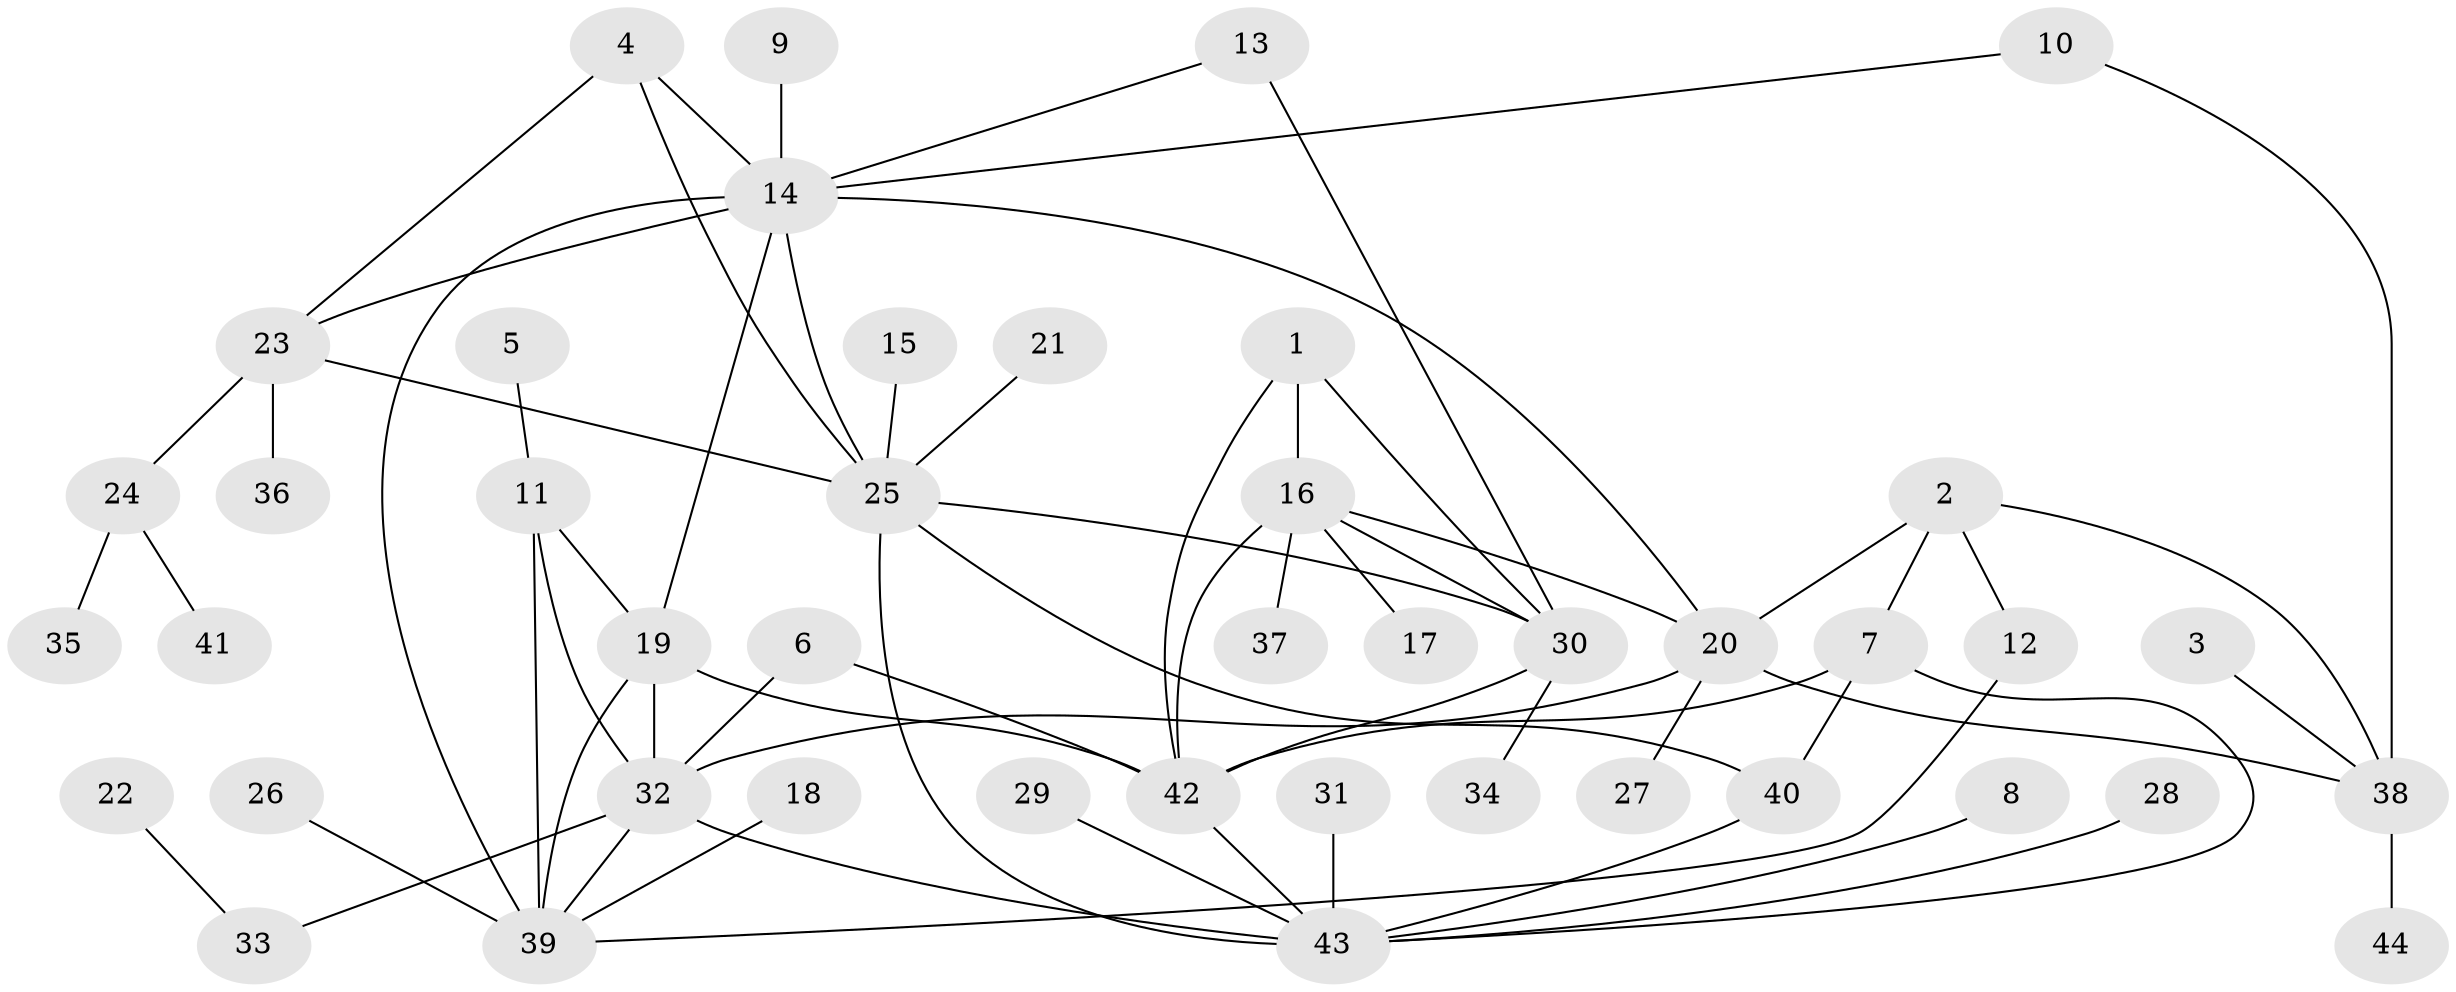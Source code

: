 // original degree distribution, {7: 0.022727272727272728, 13: 0.011363636363636364, 4: 0.06818181818181818, 3: 0.045454545454545456, 9: 0.056818181818181816, 6: 0.022727272727272728, 8: 0.045454545454545456, 1: 0.5227272727272727, 2: 0.20454545454545456}
// Generated by graph-tools (version 1.1) at 2025/02/03/09/25 03:02:36]
// undirected, 44 vertices, 67 edges
graph export_dot {
graph [start="1"]
  node [color=gray90,style=filled];
  1;
  2;
  3;
  4;
  5;
  6;
  7;
  8;
  9;
  10;
  11;
  12;
  13;
  14;
  15;
  16;
  17;
  18;
  19;
  20;
  21;
  22;
  23;
  24;
  25;
  26;
  27;
  28;
  29;
  30;
  31;
  32;
  33;
  34;
  35;
  36;
  37;
  38;
  39;
  40;
  41;
  42;
  43;
  44;
  1 -- 16 [weight=1.0];
  1 -- 30 [weight=1.0];
  1 -- 42 [weight=1.0];
  2 -- 7 [weight=1.0];
  2 -- 12 [weight=1.0];
  2 -- 20 [weight=2.0];
  2 -- 38 [weight=2.0];
  3 -- 38 [weight=1.0];
  4 -- 14 [weight=1.0];
  4 -- 23 [weight=1.0];
  4 -- 25 [weight=1.0];
  5 -- 11 [weight=1.0];
  6 -- 32 [weight=1.0];
  6 -- 42 [weight=1.0];
  7 -- 40 [weight=2.0];
  7 -- 42 [weight=1.0];
  7 -- 43 [weight=1.0];
  8 -- 43 [weight=1.0];
  9 -- 14 [weight=1.0];
  10 -- 14 [weight=1.0];
  10 -- 38 [weight=1.0];
  11 -- 19 [weight=1.0];
  11 -- 32 [weight=1.0];
  11 -- 39 [weight=1.0];
  12 -- 39 [weight=1.0];
  13 -- 14 [weight=1.0];
  13 -- 30 [weight=1.0];
  14 -- 19 [weight=1.0];
  14 -- 20 [weight=1.0];
  14 -- 23 [weight=1.0];
  14 -- 25 [weight=1.0];
  14 -- 39 [weight=1.0];
  15 -- 25 [weight=1.0];
  16 -- 17 [weight=1.0];
  16 -- 20 [weight=1.0];
  16 -- 30 [weight=1.0];
  16 -- 37 [weight=1.0];
  16 -- 42 [weight=1.0];
  18 -- 39 [weight=1.0];
  19 -- 32 [weight=1.0];
  19 -- 39 [weight=1.0];
  19 -- 42 [weight=1.0];
  20 -- 27 [weight=1.0];
  20 -- 32 [weight=1.0];
  20 -- 38 [weight=1.0];
  21 -- 25 [weight=1.0];
  22 -- 33 [weight=1.0];
  23 -- 24 [weight=1.0];
  23 -- 25 [weight=1.0];
  23 -- 36 [weight=1.0];
  24 -- 35 [weight=1.0];
  24 -- 41 [weight=1.0];
  25 -- 30 [weight=1.0];
  25 -- 40 [weight=1.0];
  25 -- 43 [weight=1.0];
  26 -- 39 [weight=1.0];
  28 -- 43 [weight=1.0];
  29 -- 43 [weight=1.0];
  30 -- 34 [weight=1.0];
  30 -- 42 [weight=2.0];
  31 -- 43 [weight=1.0];
  32 -- 33 [weight=1.0];
  32 -- 39 [weight=1.0];
  32 -- 43 [weight=1.0];
  38 -- 44 [weight=1.0];
  40 -- 43 [weight=2.0];
  42 -- 43 [weight=2.0];
}
